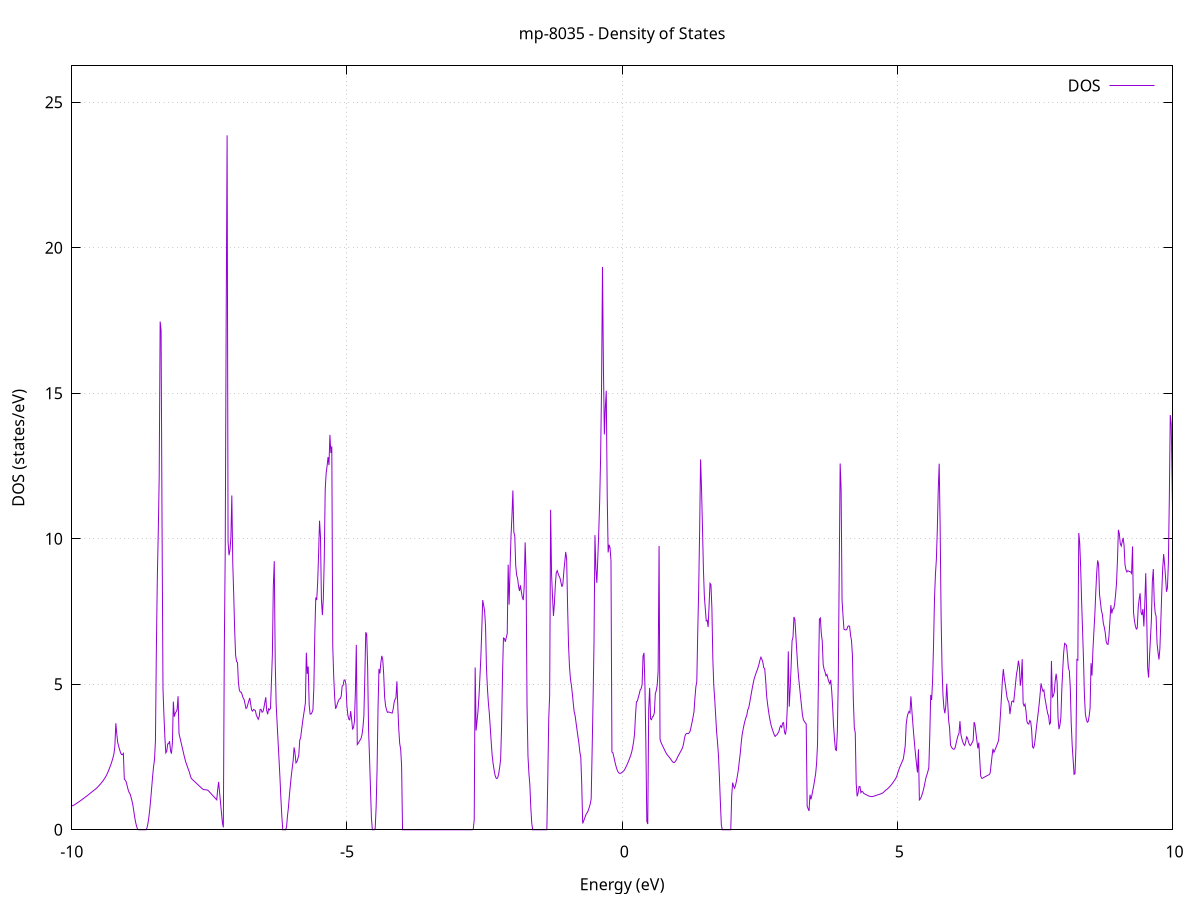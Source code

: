 set title 'mp-8035 - Density of States'
set xlabel 'Energy (eV)'
set ylabel 'DOS (states/eV)'
set grid
set xrange [-10:10]
set yrange [0:26.249]
set xzeroaxis lt -1
set terminal png size 800,600
set output 'mp-8035_dos_gnuplot.png'
plot '-' using 1:2 with lines title 'DOS'
-17.648600 0.000000
-17.631500 0.000000
-17.614300 0.000000
-17.597200 0.000000
-17.580100 0.000000
-17.562900 0.000000
-17.545800 0.000000
-17.528700 0.000000
-17.511500 0.000000
-17.494400 0.000000
-17.477300 0.000000
-17.460100 0.000000
-17.443000 0.000000
-17.425800 0.000000
-17.408700 0.000000
-17.391600 0.000000
-17.374400 0.000000
-17.357300 0.000000
-17.340200 0.000000
-17.323000 0.000000
-17.305900 0.000000
-17.288700 0.000000
-17.271600 0.000000
-17.254500 0.000000
-17.237300 0.000000
-17.220200 0.000000
-17.203100 0.000000
-17.185900 0.000000
-17.168800 0.000000
-17.151600 0.000000
-17.134500 0.000000
-17.117400 0.000000
-17.100200 0.000000
-17.083100 0.000000
-17.066000 0.000000
-17.048800 0.000000
-17.031700 0.000000
-17.014500 0.000000
-16.997400 0.000000
-16.980300 0.000000
-16.963100 0.000000
-16.946000 0.000000
-16.928900 0.000000
-16.911700 0.000000
-16.894600 0.000000
-16.877400 0.000000
-16.860300 0.000000
-16.843200 0.000000
-16.826000 0.000000
-16.808900 0.000000
-16.791800 0.000000
-16.774600 0.000000
-16.757500 0.000000
-16.740400 0.000000
-16.723200 0.000000
-16.706100 0.000000
-16.688900 0.000000
-16.671800 0.000000
-16.654700 0.000000
-16.637500 0.000000
-16.620400 0.000000
-16.603300 0.000000
-16.586100 0.000000
-16.569000 0.000000
-16.551800 0.000000
-16.534700 0.000000
-16.517600 0.000000
-16.500400 0.000000
-16.483300 0.000000
-16.466200 0.000000
-16.449000 0.000000
-16.431900 0.000000
-16.414700 0.000000
-16.397600 0.000000
-16.380500 0.000000
-16.363300 0.000000
-16.346200 0.000000
-16.329100 0.000000
-16.311900 0.000000
-16.294800 0.000000
-16.277600 0.000000
-16.260500 0.000000
-16.243400 0.000000
-16.226200 0.000000
-16.209100 0.000000
-16.192000 0.000000
-16.174800 0.000000
-16.157700 0.000000
-16.140500 0.000000
-16.123400 0.000000
-16.106300 0.000000
-16.089100 3.191200
-16.072000 13.489300
-16.054900 35.022600
-16.037700 36.359000
-16.020600 22.060000
-16.003500 6.351800
-15.986300 0.000000
-15.969200 0.000000
-15.952000 0.000000
-15.934900 0.000000
-15.917800 0.000000
-15.900600 0.000000
-15.883500 0.000000
-15.866400 0.000000
-15.849200 0.000000
-15.832100 0.000000
-15.814900 0.000000
-15.797800 0.000000
-15.780700 0.000000
-15.763500 0.000000
-15.746400 0.000000
-15.729300 0.000000
-15.712100 0.000000
-15.695000 0.000000
-15.677800 0.000000
-15.660700 0.000000
-15.643600 0.000000
-15.626400 0.000000
-15.609300 0.000000
-15.592200 0.000000
-15.575000 0.000000
-15.557900 0.000000
-15.540700 0.000000
-15.523600 0.000000
-15.506500 0.000000
-15.489300 0.000000
-15.472200 0.000000
-15.455100 0.000000
-15.437900 0.000000
-15.420800 0.000000
-15.403600 0.000000
-15.386500 0.000000
-15.369400 0.000000
-15.352200 0.000000
-15.335100 0.000000
-15.318000 0.000000
-15.300800 0.000000
-15.283700 0.000000
-15.266600 0.000000
-15.249400 0.000000
-15.232300 0.000000
-15.215100 0.000000
-15.198000 0.000000
-15.180900 0.000000
-15.163700 0.000000
-15.146600 0.000000
-15.129500 0.000000
-15.112300 0.000000
-15.095200 0.000000
-15.078000 0.000000
-15.060900 0.000000
-15.043800 0.000000
-15.026600 0.000000
-15.009500 0.000000
-14.992400 0.000000
-14.975200 0.000000
-14.958100 0.000000
-14.940900 0.000000
-14.923800 0.000000
-14.906700 0.000000
-14.889500 0.000000
-14.872400 0.000000
-14.855300 0.000000
-14.838100 0.000000
-14.821000 0.000000
-14.803800 0.000000
-14.786700 0.000000
-14.769600 0.000000
-14.752400 0.000000
-14.735300 0.000000
-14.718200 0.000000
-14.701000 0.000000
-14.683900 0.000000
-14.666700 0.000000
-14.649600 0.000000
-14.632500 0.921900
-14.615300 1.927900
-14.598200 2.801500
-14.581100 3.667800
-14.563900 4.609300
-14.546800 6.203600
-14.529700 8.079400
-14.512500 10.067300
-14.495400 10.463400
-14.478200 9.996500
-14.461100 9.956600
-14.444000 10.252900
-14.426800 9.745300
-14.409700 7.737800
-14.392600 5.893600
-14.375400 4.316800
-14.358300 3.418200
-14.341100 2.571600
-14.324000 1.694600
-14.306900 0.796200
-14.289700 0.000000
-14.272600 0.000000
-14.255500 0.000000
-14.238300 0.000000
-14.221200 0.000000
-14.204000 0.000000
-14.186900 0.000000
-14.169800 0.000000
-14.152600 0.000000
-14.135500 0.000000
-14.118400 0.000000
-14.101200 0.000000
-14.084100 0.000000
-14.066900 0.000000
-14.049800 0.000000
-14.032700 0.000000
-14.015500 0.000000
-13.998400 0.000000
-13.981300 0.000000
-13.964100 0.000000
-13.947000 0.000000
-13.929800 0.000000
-13.912700 0.000000
-13.895600 0.000000
-13.878400 0.000000
-13.861300 0.000000
-13.844200 0.000000
-13.827000 0.000000
-13.809900 0.000000
-13.792800 0.000000
-13.775600 0.000000
-13.758500 0.000000
-13.741300 0.000000
-13.724200 0.000000
-13.707100 0.000000
-13.689900 0.000000
-13.672800 0.000000
-13.655700 0.000000
-13.638500 0.000000
-13.621400 0.000000
-13.604200 0.000000
-13.587100 0.000000
-13.570000 0.000000
-13.552800 0.000000
-13.535700 0.000000
-13.518600 0.000000
-13.501400 0.000000
-13.484300 0.000000
-13.467100 0.000000
-13.450000 0.000000
-13.432900 0.000000
-13.415700 0.000000
-13.398600 0.000000
-13.381500 0.000000
-13.364300 0.000000
-13.347200 0.000000
-13.330000 0.000000
-13.312900 0.000000
-13.295800 0.000000
-13.278600 0.000000
-13.261500 0.000000
-13.244400 0.000000
-13.227200 0.000000
-13.210100 0.000000
-13.192900 0.000000
-13.175800 0.000000
-13.158700 0.000000
-13.141500 0.000000
-13.124400 0.000000
-13.107300 0.000000
-13.090100 0.000000
-13.073000 0.000000
-13.055900 0.000000
-13.038700 0.000000
-13.021600 0.000000
-13.004400 0.000000
-12.987300 0.000000
-12.970200 0.000000
-12.953000 0.000000
-12.935900 0.000000
-12.918800 0.000000
-12.901600 0.000000
-12.884500 0.000000
-12.867300 0.000000
-12.850200 0.000000
-12.833100 0.000000
-12.815900 0.000000
-12.798800 0.000000
-12.781700 0.000000
-12.764500 0.000000
-12.747400 0.000000
-12.730200 0.000000
-12.713100 0.000000
-12.696000 0.000000
-12.678800 0.000000
-12.661700 0.000000
-12.644600 0.000000
-12.627400 0.000000
-12.610300 0.000000
-12.593100 0.000000
-12.576000 0.000000
-12.558900 0.000000
-12.541700 0.000000
-12.524600 0.000000
-12.507500 0.000000
-12.490300 0.000000
-12.473200 0.000000
-12.456000 0.000000
-12.438900 0.000000
-12.421800 0.578100
-12.404600 0.864100
-12.387500 1.197600
-12.370400 1.345700
-12.353200 1.553700
-12.336100 1.759000
-12.319000 1.961300
-12.301800 2.150700
-12.284700 2.423000
-12.267500 2.746800
-12.250400 3.077800
-12.233300 3.436500
-12.216100 22.383200
-12.199000 4.181800
-12.181900 4.285200
-12.164700 4.334300
-12.147600 4.329200
-12.130400 4.021200
-12.113300 3.947300
-12.096200 3.884400
-12.079000 3.823000
-12.061900 3.757400
-12.044800 3.682500
-12.027600 3.609200
-12.010500 3.575800
-11.993300 3.490500
-11.976200 3.386400
-11.959100 3.263300
-11.941900 3.121300
-11.924800 2.958800
-11.907700 2.433900
-11.890500 2.232400
-11.873400 2.041100
-11.856200 1.860200
-11.839100 1.689700
-11.822000 1.512900
-11.804800 1.278800
-11.787700 1.176400
-11.770600 1.085300
-11.753400 1.007100
-11.736300 0.940600
-11.719100 0.875200
-11.702000 0.811100
-11.684900 0.748200
-11.667700 0.688400
-11.650600 0.632500
-11.633500 0.578000
-11.616300 0.517700
-11.599200 0.457400
-11.582100 0.399500
-11.564900 0.346100
-11.547800 0.321500
-11.530600 0.297900
-11.513500 0.246900
-11.496400 0.168600
-11.479200 0.062900
-11.462100 0.000000
-11.445000 0.000000
-11.427800 0.000000
-11.410700 0.000700
-11.393500 0.364600
-11.376400 1.622100
-11.359300 3.965600
-11.342100 9.032000
-11.325000 6.163200
-11.307900 6.304300
-11.290700 6.393800
-11.273600 6.438700
-11.256400 6.359500
-11.239300 6.181800
-11.222200 6.267500
-11.205000 6.499300
-11.187900 8.386000
-11.170800 4.642700
-11.153600 3.987000
-11.136500 3.530700
-11.119300 3.167400
-11.102200 2.836000
-11.085100 2.536300
-11.067900 2.269900
-11.050800 2.032200
-11.033700 1.857400
-11.016500 1.743600
-10.999400 1.632900
-10.982200 1.525300
-10.965100 1.420500
-10.948000 1.315200
-10.930800 1.206700
-10.913700 1.096100
-10.896600 0.991800
-10.879400 0.895500
-10.862300 0.818700
-10.845200 0.764500
-10.828000 0.715200
-10.810900 0.667100
-10.793700 0.620000
-10.776600 0.573800
-10.759500 0.528600
-10.742300 0.484500
-10.725200 0.437600
-10.708100 0.385800
-10.690900 0.329500
-10.673800 0.277700
-10.656600 0.239600
-10.639500 0.203300
-10.622400 0.168800
-10.605200 0.136700
-10.588100 0.107500
-10.571000 0.081300
-10.553800 0.058000
-10.536700 0.037700
-10.519500 0.020300
-10.502400 0.005800
-10.485300 0.000000
-10.468100 0.000000
-10.451000 0.000000
-10.433900 0.000000
-10.416700 0.000000
-10.399600 0.000000
-10.382400 0.000000
-10.365300 0.000000
-10.348200 0.000000
-10.331000 0.000000
-10.313900 0.000000
-10.296800 36.984400
-10.279600 32.649200
-10.262500 23.584800
-10.245300 20.926600
-10.228200 8.608400
-10.211100 0.223500
-10.193900 0.310500
-10.176800 0.396800
-10.159700 0.482400
-10.142500 0.567300
-10.125400 0.639000
-10.108300 0.642200
-10.091100 0.671900
-10.074000 0.703800
-10.056800 0.730800
-10.039700 0.757300
-10.022600 0.784300
-10.005400 0.808100
-9.988300 0.828600
-9.971200 0.841400
-9.954000 0.854900
-9.936900 0.876700
-9.919700 0.898600
-9.902600 0.920500
-9.885500 0.942400
-9.868300 0.964900
-9.851200 0.987800
-9.834100 1.010900
-9.816900 1.034400
-9.799800 1.058300
-9.782600 1.082300
-9.765500 1.106300
-9.748400 1.130300
-9.731200 1.154700
-9.714100 1.179600
-9.697000 1.205000
-9.679800 1.231900
-9.662700 1.258700
-9.645500 1.285200
-9.628400 1.311500
-9.611300 1.337300
-9.594100 1.362600
-9.577000 1.387200
-9.559900 1.411800
-9.542700 1.442200
-9.525600 1.476900
-9.508400 1.512100
-9.491300 1.548100
-9.474200 1.585600
-9.457000 1.624600
-9.439900 1.665400
-9.422800 1.709500
-9.405600 1.758400
-9.388500 1.811300
-9.371400 1.868500
-9.354200 1.933100
-9.337100 2.010400
-9.319900 2.091200
-9.302800 2.174900
-9.285700 2.265900
-9.268500 2.366800
-9.251400 2.478700
-9.234300 2.607700
-9.217100 2.877900
-9.200000 3.659500
-9.182800 3.297900
-9.165700 3.002300
-9.148600 2.872900
-9.131400 2.757000
-9.114300 2.649400
-9.097200 2.586800
-9.080000 2.580900
-9.062900 2.624000
-9.045700 1.737500
-9.028600 1.704600
-9.011500 1.644900
-8.994300 1.514800
-8.977200 1.384000
-8.960100 1.288200
-8.942900 1.238600
-8.925800 1.133500
-8.908600 1.009000
-8.891500 0.864900
-8.874400 0.651700
-8.857200 0.433200
-8.840100 0.256300
-8.823000 0.121000
-8.805800 0.027300
-8.788700 0.000000
-8.771500 0.000000
-8.754400 0.000000
-8.737300 0.000000
-8.720100 0.000000
-8.703000 0.000000
-8.685900 0.000000
-8.668700 0.000000
-8.651600 0.000000
-8.634400 0.058500
-8.617300 0.209500
-8.600200 0.425600
-8.583000 0.707000
-8.565900 1.053600
-8.548800 1.434000
-8.531600 1.831100
-8.514500 2.170300
-8.497400 2.402100
-8.480200 3.046800
-8.463100 6.231700
-8.445900 8.658100
-8.428800 10.217900
-8.411700 12.128900
-8.394500 17.464500
-8.377400 17.159100
-8.360300 10.521100
-8.343100 4.850200
-8.326000 3.937600
-8.308800 3.187500
-8.291700 2.642200
-8.274600 2.696300
-8.257400 2.952400
-8.240300 2.957300
-8.223200 3.044700
-8.206000 2.717700
-8.188900 2.616700
-8.171700 2.993600
-8.154600 4.402700
-8.137500 3.886500
-8.120300 4.005000
-8.103200 4.055500
-8.086100 4.134500
-8.068900 4.589400
-8.051800 3.306900
-8.034600 3.166600
-8.017500 3.026200
-8.000400 2.885800
-7.983200 2.745200
-7.966100 2.604700
-7.949000 2.469400
-7.931800 2.346800
-7.914700 2.248700
-7.897500 2.157500
-7.880400 2.066300
-7.863300 1.974900
-7.846100 1.860300
-7.829000 1.764800
-7.811900 1.734200
-7.794700 1.703700
-7.777600 1.673100
-7.760500 1.642600
-7.743300 1.612000
-7.726200 1.581500
-7.709000 1.551000
-7.691900 1.520500
-7.674800 1.490000
-7.657600 1.459500
-7.640500 1.429000
-7.623400 1.401900
-7.606200 1.380800
-7.589100 1.376700
-7.571900 1.374200
-7.554800 1.371500
-7.537700 1.365700
-7.520500 1.346000
-7.503400 1.310700
-7.486300 1.275500
-7.469100 1.240300
-7.452000 1.205100
-7.434800 1.169900
-7.417700 1.134800
-7.400600 1.099600
-7.383400 1.064400
-7.366300 1.029300
-7.349200 1.380000
-7.332000 1.645200
-7.314900 1.290000
-7.297700 0.936400
-7.280600 0.584200
-7.263500 0.247200
-7.246300 0.082400
-7.229200 6.101700
-7.212100 9.580200
-7.194900 17.495000
-7.177800 23.863100
-7.160600 9.910400
-7.143500 9.435000
-7.126400 9.597200
-7.109200 10.043000
-7.092100 11.486800
-7.075000 9.154500
-7.057800 8.074100
-7.040700 6.870100
-7.023600 6.001800
-7.006400 5.782000
-6.989300 5.750000
-6.972100 5.057800
-6.955000 4.795900
-6.937900 4.733500
-6.920700 4.727600
-6.903600 4.634700
-6.886500 4.528400
-6.869300 4.476200
-6.852200 4.323800
-6.835000 4.168300
-6.817900 4.195300
-6.800800 4.313300
-6.783600 4.427400
-6.766500 4.527500
-6.749400 4.315000
-6.732200 4.114800
-6.715100 4.078100
-6.697900 4.135500
-6.680800 4.118900
-6.663700 4.091500
-6.646500 3.935300
-6.629400 3.866100
-6.612300 3.797000
-6.595100 3.888200
-6.578000 4.135200
-6.560800 4.138100
-6.543700 4.040100
-6.526600 4.058800
-6.509400 4.191800
-6.492300 4.378600
-6.475200 4.553800
-6.458000 4.093000
-6.440900 3.969600
-6.423700 4.157000
-6.406600 4.117400
-6.389500 4.177300
-6.372300 5.090200
-6.355200 6.031500
-6.338100 8.382200
-6.320900 9.229200
-6.303800 5.790400
-6.286700 4.312000
-6.269500 3.682400
-6.252400 3.050300
-6.235200 2.438400
-6.218100 1.807500
-6.201000 1.089700
-6.183800 0.474000
-6.166700 0.000000
-6.149600 0.000000
-6.132400 0.000000
-6.115300 0.000000
-6.098100 0.087500
-6.081000 0.475500
-6.063900 0.763600
-6.046700 1.158300
-6.029600 1.516000
-6.012500 1.836600
-5.995300 2.120100
-5.978200 2.366500
-5.961000 2.831900
-5.943900 2.634400
-5.926800 2.298800
-5.909600 2.337100
-5.892500 2.445000
-5.875400 2.569400
-5.858200 3.079700
-5.841100 3.168900
-5.823900 3.446800
-5.806800 3.695000
-5.789700 3.923100
-5.772500 4.132400
-5.755400 4.361400
-5.738300 6.084200
-5.721100 5.357800
-5.704000 5.611700
-5.686800 4.291300
-5.669700 3.974200
-5.652600 3.975700
-5.635400 4.029500
-5.618300 4.124900
-5.601200 4.916200
-5.584000 6.753900
-5.566900 7.980800
-5.549800 7.894800
-5.532600 8.495300
-5.515500 9.479300
-5.498300 10.620700
-5.481200 10.068600
-5.464100 7.897400
-5.446900 7.375600
-5.429800 7.937400
-5.412700 9.305300
-5.395500 11.679700
-5.378400 12.251800
-5.361200 12.499800
-5.344100 12.807300
-5.327000 12.532200
-5.309800 13.569700
-5.292700 12.945600
-5.275600 13.175700
-5.258400 6.326200
-5.241300 5.291000
-5.224100 4.566300
-5.207000 4.158200
-5.189900 4.233700
-5.172700 4.342800
-5.155600 4.436600
-5.138500 4.491900
-5.121300 4.506500
-5.104200 4.592800
-5.087000 4.940800
-5.069900 4.963700
-5.052800 5.144100
-5.035600 5.147000
-5.018500 4.997500
-5.001400 4.252200
-4.984200 3.940100
-4.967100 3.800900
-4.949900 3.777800
-4.932800 4.076800
-4.915700 3.802400
-4.898500 3.462800
-4.881400 3.501500
-4.864300 3.729400
-4.847100 4.729500
-4.830000 6.352600
-4.812900 2.927500
-4.795700 2.972100
-4.778600 3.026500
-4.761400 3.083500
-4.744300 3.143200
-4.727200 3.259300
-4.710000 3.517200
-4.692900 3.912200
-4.675800 5.238700
-4.658600 6.787200
-4.641500 6.719300
-4.624300 5.566700
-4.607200 3.420700
-4.590100 2.478200
-4.572900 1.438600
-4.555800 0.403500
-4.538700 0.000000
-4.521500 0.000000
-4.504400 0.000000
-4.487200 0.042800
-4.470100 0.778500
-4.453000 2.084000
-4.435800 4.152900
-4.418700 5.527400
-4.401600 5.371400
-4.384400 5.733300
-4.367300 5.974700
-4.350100 5.856100
-4.333000 5.347600
-4.315900 4.566000
-4.298700 4.262000
-4.281600 4.123800
-4.264500 4.034600
-4.247300 4.049300
-4.230200 4.040000
-4.213000 4.029400
-4.195900 4.018700
-4.178800 4.009100
-4.161600 4.135400
-4.144500 4.361300
-4.127400 4.479700
-4.110200 4.524400
-4.093100 5.103100
-4.076000 4.227700
-4.058800 3.455800
-4.041700 2.960000
-4.024500 2.771500
-4.007400 2.209600
-3.990300 0.000000
-3.973100 0.000000
-3.956000 0.000000
-3.938900 0.000000
-3.921700 0.000000
-3.904600 0.000000
-3.887400 0.000000
-3.870300 0.000000
-3.853200 0.000000
-3.836000 0.000000
-3.818900 0.000000
-3.801800 0.000000
-3.784600 0.000000
-3.767500 0.000000
-3.750300 0.000000
-3.733200 0.000000
-3.716100 0.000000
-3.698900 0.000000
-3.681800 0.000000
-3.664700 0.000000
-3.647500 0.000000
-3.630400 0.000000
-3.613200 0.000000
-3.596100 0.000000
-3.579000 0.000000
-3.561800 0.000000
-3.544700 0.000000
-3.527600 0.000000
-3.510400 0.000000
-3.493300 0.000000
-3.476100 0.000000
-3.459000 0.000000
-3.441900 0.000000
-3.424700 0.000000
-3.407600 0.000000
-3.390500 0.000000
-3.373300 0.000000
-3.356200 0.000000
-3.339100 0.000000
-3.321900 0.000000
-3.304800 0.000000
-3.287600 0.000000
-3.270500 0.000000
-3.253400 0.000000
-3.236200 0.000000
-3.219100 0.000000
-3.202000 0.000000
-3.184800 0.000000
-3.167700 0.000000
-3.150500 0.000000
-3.133400 0.000000
-3.116300 0.000000
-3.099100 0.000000
-3.082000 0.000000
-3.064900 0.000000
-3.047700 0.000000
-3.030600 0.000000
-3.013400 0.000000
-2.996300 0.000000
-2.979200 0.000000
-2.962000 0.000000
-2.944900 0.000000
-2.927800 0.000000
-2.910600 0.000000
-2.893500 0.000000
-2.876300 0.000000
-2.859200 0.000000
-2.842100 0.000000
-2.824900 0.000000
-2.807800 0.000000
-2.790700 0.000000
-2.773500 0.000000
-2.756400 0.000000
-2.739200 0.000000
-2.722100 0.000000
-2.705000 0.024500
-2.687800 0.339800
-2.670700 5.576000
-2.653600 3.411700
-2.636400 3.739100
-2.619300 4.075900
-2.602200 4.556900
-2.585000 5.215000
-2.567900 5.901700
-2.550700 6.861400
-2.533600 7.892200
-2.516500 7.713300
-2.499300 7.522600
-2.482200 6.987700
-2.465100 5.557700
-2.447900 4.862100
-2.430800 4.367500
-2.413600 4.004000
-2.396500 3.518900
-2.379400 3.024700
-2.362200 2.564600
-2.345100 2.285300
-2.328000 2.072900
-2.310800 1.886900
-2.293700 1.786600
-2.276500 1.758200
-2.259400 1.802500
-2.242300 1.934400
-2.225100 2.149800
-2.208000 2.415200
-2.190900 3.523100
-2.173700 5.337600
-2.156600 6.588900
-2.139400 6.569200
-2.122300 6.459500
-2.105200 6.606900
-2.088000 6.740800
-2.070900 9.108900
-2.053800 7.738000
-2.036600 8.986300
-2.019500 10.088500
-2.002300 10.773200
-1.985200 11.658300
-1.968100 10.224400
-1.950900 10.095200
-1.933800 9.076100
-1.916700 8.748000
-1.899500 8.630600
-1.882400 8.364700
-1.865300 8.206400
-1.848100 8.401200
-1.831000 8.171800
-1.813800 7.983400
-1.796700 7.894600
-1.779600 8.359500
-1.762400 9.873400
-1.745300 8.784800
-1.728200 4.256900
-1.711000 2.529600
-1.693900 1.933400
-1.676700 1.534900
-1.659600 0.763600
-1.642500 0.227100
-1.625300 0.000000
-1.608200 0.000000
-1.591100 0.000000
-1.573900 0.000000
-1.556800 0.000000
-1.539600 0.000000
-1.522500 0.000000
-1.505400 0.000000
-1.488200 0.000000
-1.471100 0.000000
-1.454000 0.000000
-1.436800 0.000000
-1.419700 0.000000
-1.402500 0.000000
-1.385400 0.000000
-1.368300 0.000000
-1.351100 1.781800
-1.334000 3.801700
-1.316900 4.638400
-1.299700 10.994100
-1.282600 8.775200
-1.265400 8.025700
-1.248300 7.347100
-1.231200 7.766400
-1.214000 8.405500
-1.196900 8.835700
-1.179800 8.904900
-1.162600 8.798000
-1.145500 8.714100
-1.128400 8.646700
-1.111200 8.494100
-1.094100 8.349600
-1.076900 8.451700
-1.059800 8.869900
-1.042700 9.198300
-1.025500 9.546400
-1.008400 9.308500
-0.991300 7.693000
-0.974100 6.328100
-0.957000 5.613700
-0.939800 5.182600
-0.922700 4.974900
-0.905600 4.687600
-0.888400 4.353200
-0.871300 4.048800
-0.854200 3.920500
-0.837000 3.669300
-0.819900 3.431600
-0.802700 3.196700
-0.785600 2.977600
-0.768500 2.671300
-0.751300 2.486900
-0.734200 1.555500
-0.717100 0.216800
-0.699900 0.301400
-0.682800 0.388100
-0.665600 0.477100
-0.648500 0.558200
-0.631400 0.598500
-0.614200 0.674200
-0.597100 0.774700
-0.580000 0.880800
-0.562800 1.064800
-0.545700 2.679700
-0.528500 4.415900
-0.511400 6.409900
-0.494300 10.123900
-0.477100 8.979400
-0.460000 8.485400
-0.442900 9.287400
-0.425700 10.195200
-0.408600 11.261300
-0.391500 12.772800
-0.374300 15.189600
-0.357200 19.340100
-0.340000 15.861100
-0.322900 13.587200
-0.305800 14.491900
-0.288600 15.082400
-0.271500 11.501200
-0.254400 9.530600
-0.237200 9.794000
-0.220100 9.692000
-0.202900 9.254800
-0.185800 2.670900
-0.168700 2.650100
-0.151500 2.507500
-0.134400 2.361200
-0.117300 2.225800
-0.100100 2.107400
-0.083000 2.018800
-0.065800 1.965300
-0.048700 1.939800
-0.031600 1.938800
-0.014400 1.955200
0.002700 1.980400
0.019800 2.009000
0.037000 2.042800
0.054100 2.098300
0.071300 2.165500
0.088400 2.234300
0.105500 2.309500
0.122700 2.390100
0.139800 2.475200
0.156900 2.564900
0.174100 2.677100
0.191200 2.834900
0.208400 3.028100
0.225500 3.291700
0.242600 3.930000
0.259800 4.400800
0.276900 4.422000
0.294000 4.549400
0.311200 4.667700
0.328300 4.807300
0.345400 4.847800
0.362600 4.989600
0.379700 5.970700
0.396900 6.077200
0.414000 4.962800
0.431100 2.927200
0.448300 0.293200
0.465400 0.197200
0.482500 4.146600
0.499700 4.875400
0.516800 3.807900
0.534000 3.783400
0.551100 3.882300
0.568200 3.906100
0.585400 4.026800
0.602500 4.671800
0.619600 4.781100
0.636800 4.964400
0.653900 5.450400
0.671100 9.752100
0.688200 3.114300
0.705300 3.004200
0.722500 2.935100
0.739600 2.866700
0.756700 2.799000
0.773900 2.732300
0.791000 2.665900
0.808200 2.603300
0.825300 2.562400
0.842400 2.525100
0.859600 2.485000
0.876700 2.442300
0.893800 2.396900
0.911000 2.349800
0.928100 2.316400
0.945300 2.309000
0.962400 2.340200
0.979500 2.383600
0.996700 2.451100
1.013800 2.520200
1.030900 2.579600
1.048100 2.638800
1.065200 2.700900
1.082300 2.755600
1.099500 2.835400
1.116600 2.959500
1.133800 3.158800
1.150900 3.273300
1.168000 3.303400
1.185200 3.311800
1.202300 3.307400
1.219400 3.333100
1.236600 3.398600
1.253700 3.550500
1.270900 3.699500
1.288000 3.868000
1.305100 4.055700
1.322300 4.518400
1.339400 4.911200
1.356500 5.100800
1.373700 6.802500
1.390800 8.260600
1.408000 10.284600
1.425100 12.726300
1.442200 11.730100
1.459400 10.411000
1.476500 8.966600
1.493600 8.031000
1.510800 7.597900
1.527900 7.179700
1.545100 7.198900
1.562200 6.969000
1.579300 7.694100
1.596500 8.468900
1.613600 8.425000
1.630700 7.615500
1.647900 5.871200
1.665000 4.956100
1.682200 4.479800
1.699300 3.923000
1.716400 3.366400
1.733600 2.986900
1.750700 2.539500
1.767800 1.791500
1.785000 0.938800
1.802100 0.177400
1.819200 0.000000
1.836400 0.000000
1.853500 0.000000
1.870700 0.000000
1.887800 0.000000
1.904900 0.000000
1.922100 0.000000
1.939200 0.000000
1.956300 0.000000
1.973500 0.000000
1.990600 1.172200
2.007800 1.620000
2.024900 1.499500
2.042000 1.430000
2.059200 1.521400
2.076300 1.665900
2.093400 1.846800
2.110600 2.051700
2.127700 2.334900
2.144900 2.607700
2.162000 2.956100
2.179100 3.248800
2.196300 3.434400
2.213400 3.596800
2.230500 3.734400
2.247700 3.845800
2.264800 3.931000
2.282000 4.119800
2.299100 4.188200
2.316200 4.347900
2.333400 4.538500
2.350500 4.723300
2.367600 4.900900
2.384800 5.068300
2.401900 5.208400
2.419100 5.305100
2.436200 5.402900
2.453300 5.488000
2.470500 5.579700
2.487600 5.699300
2.504700 5.835800
2.521900 5.931000
2.539000 5.859600
2.556100 5.757600
2.573300 5.569300
2.590400 5.536000
2.607600 5.138300
2.624700 4.612200
2.641800 4.330700
2.659000 4.089100
2.676100 3.881400
2.693200 3.704300
2.710400 3.564400
2.727500 3.459100
2.744700 3.360700
2.761800 3.275300
2.778900 3.207000
2.796100 3.243700
2.813200 3.267700
2.830300 3.319600
2.847500 3.372700
2.864600 3.511400
2.881800 3.578200
2.898900 3.521400
2.916000 3.665900
2.933200 3.680600
2.950300 3.355800
2.967400 3.272400
2.984600 3.499800
3.001700 4.250300
3.018900 6.131500
3.036000 4.229500
3.053100 4.848800
3.070300 5.620900
3.087400 6.492200
3.104500 6.619200
3.121700 7.314200
3.138800 7.224700
3.156000 6.681000
3.173100 6.142200
3.190200 5.618700
3.207400 5.214300
3.224500 4.890400
3.241600 4.573400
3.258800 4.260800
3.275900 3.952100
3.293000 3.779900
3.310200 3.726600
3.327300 3.677400
3.344500 3.632400
3.361600 0.811100
3.378700 0.724600
3.395900 0.648000
3.413000 1.204000
3.430100 1.046400
3.447300 1.180800
3.464400 1.354700
3.481600 1.517700
3.498700 1.723200
3.515800 1.926600
3.533000 2.276200
3.550100 2.935900
3.567200 5.231500
3.584400 7.239000
3.601500 7.277200
3.618700 6.752100
3.635800 6.481300
3.652900 5.674400
3.670100 5.514100
3.687200 5.421400
3.704300 5.291500
3.721500 5.334900
3.738600 5.202400
3.755800 5.087000
3.772900 5.020900
3.790000 5.151500
3.807200 4.784500
3.824300 4.245900
3.841400 3.594600
3.858600 3.113000
3.875700 2.751700
3.892900 2.727000
3.910000 3.363800
3.927100 5.104200
3.944300 8.892700
3.961400 12.585500
3.978500 11.703900
3.995700 7.891900
4.012800 7.372100
4.029900 6.890100
4.047100 6.874800
4.064200 6.866500
4.081400 6.879600
4.098500 6.984500
4.115600 7.007200
4.132800 6.991900
4.149900 6.689000
4.167000 6.504500
4.184200 5.998700
4.201300 4.441500
4.218500 3.506500
4.235600 3.333800
4.252700 1.593200
4.269900 1.148100
4.287000 1.259900
4.304100 1.489100
4.321300 1.483300
4.338400 1.275000
4.355600 1.323000
4.372700 1.303400
4.389800 1.248700
4.407000 1.232700
4.424100 1.216100
4.441200 1.199400
4.458400 1.182600
4.475500 1.167200
4.492700 1.154900
4.509800 1.145800
4.526900 1.140400
4.544100 1.139100
4.561200 1.147500
4.578300 1.158200
4.595500 1.168900
4.612600 1.179700
4.629800 1.190400
4.646900 1.201200
4.664000 1.212000
4.681200 1.222800
4.698300 1.233600
4.715400 1.244400
4.732600 1.262900
4.749700 1.288300
4.766800 1.319100
4.784000 1.355200
4.801100 1.372900
4.818300 1.400700
4.835400 1.432100
4.852500 1.465400
4.869700 1.500600
4.886800 1.537800
4.903900 1.578100
4.921100 1.621600
4.938200 1.668000
4.955400 1.717300
4.972500 1.769300
4.989600 1.836500
5.006800 1.946400
5.023900 2.045300
5.041000 2.134100
5.058200 2.212700
5.075300 2.284800
5.092500 2.361500
5.109600 2.442100
5.126700 2.658900
5.143900 2.893200
5.161000 3.616100
5.178100 3.868300
5.195300 3.998300
5.212400 4.065200
5.229600 4.016800
5.246700 4.585000
5.263800 4.116800
5.281000 3.677400
5.298100 3.271500
5.315200 2.898300
5.332400 2.555300
5.349500 2.242800
5.366700 1.969100
5.383800 2.765100
5.400900 1.025700
5.418100 1.059700
5.435200 1.132000
5.452300 1.224500
5.469500 1.337500
5.486600 1.475800
5.503700 1.637300
5.520900 1.791700
5.538000 1.890800
5.555200 2.004900
5.572300 2.126400
5.589400 3.205900
5.606600 4.633200
5.623700 4.461300
5.640800 5.123300
5.658000 6.350200
5.675100 7.911600
5.692300 8.769000
5.709400 9.281500
5.726500 10.300100
5.743700 11.691400
5.760800 12.579900
5.777900 10.454100
5.795100 7.393500
5.812200 5.582100
5.829400 4.631200
5.846500 4.185100
5.863600 4.002900
5.880800 4.268800
5.897900 5.020600
5.915000 4.364500
5.932200 3.768400
5.949300 3.506200
5.966500 2.910700
5.983600 2.841300
6.000700 2.793500
6.017900 2.768800
6.035000 2.769300
6.052100 2.831800
6.069300 2.977700
6.086400 3.121300
6.103600 3.238800
6.120700 3.310300
6.137800 3.734800
6.155000 3.274200
6.172100 3.132200
6.189200 3.020100
6.206400 2.940700
6.223500 2.897900
6.240600 3.003000
6.257800 3.191900
6.274900 3.153100
6.292100 3.024200
6.309200 2.931800
6.326300 2.892300
6.343500 2.934300
6.360600 2.999900
6.377700 3.067800
6.394900 3.700300
6.412000 3.601800
6.429200 3.318000
6.446300 3.051700
6.463400 2.802000
6.480600 2.995600
6.497700 2.408400
6.514800 1.849000
6.532000 1.772900
6.549100 1.769000
6.566300 1.789800
6.583400 1.809600
6.600500 1.828400
6.617700 1.846100
6.634800 1.862800
6.651900 1.879800
6.669100 1.897600
6.686200 1.945500
6.703400 2.221800
6.720500 2.522000
6.737600 2.782400
6.754800 2.660700
6.771900 2.728100
6.789000 2.810100
6.806200 2.893700
6.823300 2.979500
6.840500 3.073600
6.857600 3.495000
6.874700 3.981800
6.891900 4.558400
6.909000 5.119400
6.926100 5.520900
6.943300 5.211200
6.960400 5.015100
6.977500 4.772600
6.994700 4.534700
7.011800 4.438700
7.029000 4.362800
7.046100 3.973300
7.063200 4.226200
7.080400 4.408800
7.097500 4.424700
7.114600 4.392700
7.131800 4.713000
7.148900 5.035400
7.166100 5.363600
7.183200 5.534300
7.200300 5.810600
7.217500 5.602000
7.234600 4.949500
7.251700 5.195400
7.268900 5.862000
7.286000 4.350600
7.303200 4.255000
7.320300 4.317000
7.337400 4.083400
7.354600 3.721700
7.371700 3.647800
7.388800 3.632800
7.406000 3.754700
7.423100 3.722600
7.440300 3.432800
7.457400 2.846200
7.474500 2.806900
7.491700 2.910100
7.508800 3.185200
7.525900 3.480200
7.543100 3.762300
7.560200 4.031600
7.577400 4.319600
7.594500 4.666700
7.611600 5.030900
7.628800 4.869100
7.645900 4.762200
7.663000 4.803000
7.680200 4.546100
7.697300 4.362500
7.714400 4.172700
7.731600 3.995700
7.748700 3.907400
7.765900 3.628800
7.783000 3.671700
7.800100 5.800500
7.817300 4.559500
7.834400 4.598900
7.851500 4.728400
7.868700 5.117800
7.885800 5.361400
7.903000 5.088300
7.920100 3.841700
7.937200 3.455700
7.954400 3.595000
7.971500 3.854500
7.988600 4.794400
8.005800 5.509500
8.022900 6.090600
8.040100 6.404800
8.057200 6.375600
8.074300 6.337600
8.091500 5.985600
8.108600 5.564100
8.125700 5.459600
8.142900 4.874000
8.160000 3.651300
8.177200 2.908300
8.194300 2.413900
8.211400 1.905300
8.228600 1.927300
8.245700 2.854800
8.262800 5.851700
8.280000 5.830900
8.297100 10.198300
8.314300 9.854100
8.331400 9.011800
8.348500 7.853400
8.365700 6.870100
8.382800 5.865900
8.399900 4.599600
8.417100 3.977300
8.434200 3.796800
8.451300 3.696100
8.468500 3.720900
8.485600 3.908800
8.502800 4.184700
8.519900 5.725200
8.537000 5.297400
8.554200 6.177200
8.571300 6.799200
8.588400 7.370900
8.605600 8.146500
8.622700 8.830600
8.639900 9.256100
8.657000 9.117800
8.674100 8.085600
8.691300 7.813100
8.708400 7.529000
8.725500 7.405100
8.742700 7.100200
8.759800 6.966300
8.777000 6.784700
8.794100 6.477400
8.811200 6.384600
8.828400 6.367500
8.845500 6.660600
8.862600 7.162600
8.879800 7.717900
8.896900 7.429800
8.914100 7.583800
8.931200 7.590600
8.948300 7.742700
8.965500 8.076100
8.982600 8.463400
8.999700 9.248100
9.016900 10.305300
9.034000 10.168100
9.051200 9.831000
9.068300 9.749200
9.085400 9.891900
9.102600 10.030400
9.119700 9.784100
9.136800 9.113900
9.154000 8.938100
9.171100 8.858200
9.188200 8.902400
9.205400 8.886100
9.222500 8.869900
9.239700 8.861500
9.256800 8.808600
9.273900 9.737100
9.291100 7.477500
9.308200 7.189000
9.325300 7.004000
9.342500 6.897400
9.359600 6.929600
9.376800 7.631200
9.393900 7.923000
9.411000 8.128500
9.428200 7.468000
9.445300 7.378900
9.462400 7.583200
9.479600 6.987400
9.496700 7.771200
9.513900 8.815600
9.531000 7.374600
9.548100 5.579400
9.565300 5.229400
9.582400 5.956600
9.599500 6.573000
9.616700 7.222000
9.633800 8.525600
9.651000 8.958800
9.668100 7.847000
9.685200 7.458400
9.702400 7.332400
9.719500 6.403600
9.736600 6.097300
9.753800 5.848400
9.770900 6.225400
9.788100 7.175500
9.805200 8.173400
9.822300 8.995100
9.839500 9.475800
9.856600 9.122800
9.873700 8.670600
9.890900 8.177600
9.908000 8.314000
9.925100 9.159700
9.942300 11.378800
9.959400 14.251400
9.976600 13.947400
9.993700 11.888200
10.010800 9.750800
10.028000 8.532700
10.045100 7.394100
10.062200 6.577300
10.079400 6.416900
10.096500 7.478800
10.113700 9.027700
10.130800 9.003800
10.147900 10.391800
10.165100 10.280900
10.182200 10.258300
10.199300 10.552800
10.216500 10.572300
10.233600 10.858500
10.250800 11.173200
10.267900 8.881700
10.285000 5.830000
10.302200 4.167100
10.319300 3.384300
10.336400 3.212400
10.353600 4.069300
10.370700 3.730100
10.387900 3.396100
10.405000 3.509000
10.422100 4.151500
10.439300 6.246300
10.456400 6.755500
10.473500 6.970600
10.490700 7.023500
10.507800 7.150300
10.525000 7.883500
10.542100 9.230600
10.559200 9.209400
10.576400 7.802500
10.593500 6.676600
10.610600 5.847500
10.627800 4.691200
10.644900 4.651800
10.662000 5.008500
10.679200 5.372200
10.696300 6.949500
10.713500 7.303900
10.730600 8.340200
10.747700 10.119000
10.764900 12.311900
10.782000 15.416600
10.799100 15.043300
10.816300 8.599600
10.833400 7.281500
10.850600 7.298500
10.867700 7.063100
10.884800 6.990600
10.902000 7.522400
10.919100 8.208700
10.936200 8.758800
10.953400 10.269200
10.970500 9.336200
10.987700 9.317800
11.004800 9.462000
11.021900 9.400900
11.039100 8.752100
11.056200 9.382100
11.073300 9.470800
11.090500 9.542300
11.107600 9.193600
11.124800 9.674300
11.141900 8.682000
11.159000 9.710400
11.176200 9.816600
11.193300 9.385900
11.210400 9.171900
11.227600 8.677100
11.244700 8.085900
11.261900 7.802900
11.279000 7.605500
11.296100 7.360100
11.313300 6.868100
11.330400 6.470500
11.347500 6.432400
11.364700 6.600700
11.381800 6.816400
11.398900 7.593200
11.416100 7.873800
11.433200 8.528100
11.450400 9.779400
11.467500 9.989300
11.484600 9.471200
11.501800 8.549700
11.518900 7.614600
11.536000 7.006100
11.553200 6.601400
11.570300 6.109700
11.587500 5.963300
11.604600 5.759000
11.621700 5.510400
11.638900 5.133000
11.656000 4.996500
11.673100 5.033900
11.690300 5.404600
11.707400 5.766400
11.724600 6.070800
11.741700 6.485300
11.758800 7.157400
11.776000 7.265100
11.793100 7.397600
11.810200 8.463700
11.827400 8.870900
11.844500 9.448800
11.861700 9.343800
11.878800 8.953000
11.895900 9.253900
11.913100 9.814200
11.930200 9.039800
11.947300 8.416500
11.964500 6.713100
11.981600 5.498000
11.998800 5.423100
12.015900 4.996700
12.033000 4.911200
12.050200 4.892200
12.067300 5.376200
12.084400 5.704400
12.101600 6.920500
12.118700 7.768000
12.135800 8.643600
12.153000 9.425200
12.170100 10.235800
12.187300 10.273400
12.204400 10.941200
12.221500 10.422700
12.238700 9.618500
12.255800 8.909800
12.272900 7.842500
12.290100 7.091900
12.307200 6.594000
12.324400 6.173700
12.341500 6.322300
12.358600 6.725500
12.375800 7.377800
12.392900 8.483300
12.410000 9.458500
12.427200 9.934300
12.444300 9.759300
12.461500 9.057900
12.478600 8.380500
12.495700 7.668300
12.512900 8.011700
12.530000 7.594700
12.547100 7.385400
12.564300 7.068000
12.581400 6.693000
12.598600 6.399900
12.615700 6.335300
12.632800 6.852200
12.650000 7.668800
12.667100 8.149600
12.684200 8.443900
12.701400 9.010100
12.718500 9.727600
12.735700 9.243700
12.752800 7.642300
12.769900 6.573400
12.787100 5.558000
12.804200 5.322900
12.821300 5.259000
12.838500 5.276800
12.855600 5.328300
12.872700 5.329000
12.889900 5.200800
12.907000 5.155700
12.924200 6.179000
12.941300 5.737200
12.958400 7.391900
12.975600 8.617900
12.992700 9.685900
13.009800 10.534500
13.027000 9.565600
13.044100 9.562500
13.061300 8.251700
13.078400 7.237900
13.095500 6.744300
13.112700 6.662600
13.129800 6.741300
13.146900 6.975000
13.164100 7.420600
13.181200 7.981000
13.198400 8.699200
13.215500 8.625100
13.232600 9.410600
13.249800 8.994100
13.266900 6.286100
13.284000 6.176500
13.301200 7.838300
13.318300 8.075000
13.335500 8.261100
13.352600 8.792400
13.369700 9.263100
13.386900 9.531000
13.404000 9.139700
13.421100 8.449700
13.438300 7.638400
13.455400 7.059900
13.472600 6.415400
13.489700 5.987800
13.506800 5.706200
13.524000 5.665700
13.541100 6.558200
13.558200 6.951800
13.575400 6.677900
13.592500 6.845300
13.609600 6.857600
13.626800 6.953900
13.643900 7.409200
13.661100 7.957900
13.678200 8.541800
13.695300 9.266400
13.712500 9.909600
13.729600 10.213500
13.746700 10.105300
13.763900 10.100300
13.781000 9.416800
13.798200 9.282500
13.815300 9.223600
13.832400 8.414800
13.849600 7.433500
13.866700 7.449900
13.883800 6.572300
13.901000 6.203900
13.918100 6.158800
13.935300 6.198900
13.952400 8.696500
13.969500 8.415900
13.986700 7.041600
14.003800 6.558500
14.020900 4.916700
14.038100 4.685200
14.055200 4.172000
14.072400 3.996900
14.089500 3.624500
14.106600 4.178400
14.123800 5.324300
14.140900 6.866400
14.158000 8.692300
14.175200 9.674800
14.192300 9.422200
14.209500 9.462300
14.226600 8.604300
14.243700 7.239900
14.260900 7.342200
14.278000 8.412400
14.295100 9.953900
14.312300 9.442400
14.329400 9.527100
14.346500 8.960900
14.363700 8.630500
14.380800 8.955900
14.398000 8.591300
14.415100 8.443200
14.432200 7.104900
14.449400 6.680100
14.466500 6.156100
14.483600 5.605100
14.500800 5.523500
14.517900 5.439500
14.535100 5.362800
14.552200 5.174000
14.569300 5.068500
14.586500 4.744000
14.603600 4.661200
14.620700 6.016100
14.637900 8.045500
14.655000 10.838200
14.672200 10.508700
14.689300 9.010400
14.706400 9.207000
14.723600 7.311300
14.740700 5.614700
14.757800 4.281800
14.775000 3.501600
14.792100 2.915300
14.809300 2.486500
14.826400 2.054400
14.843500 1.731800
14.860700 1.525700
14.877800 1.418600
14.894900 1.348300
14.912100 1.372600
14.929200 0.757200
14.946400 0.518900
14.963500 0.382900
14.980600 0.267500
14.997800 0.172700
15.014900 0.098600
15.032000 0.045100
15.049200 0.012300
15.066300 0.000100
15.083500 0.000000
15.100600 0.000000
15.117700 0.000000
15.134900 0.000000
15.152000 0.000000
15.169100 0.000000
15.186300 0.000000
15.203400 0.000000
15.220500 0.000000
15.237700 0.000000
15.254800 0.000000
15.272000 0.000000
15.289100 0.000000
15.306200 0.000000
15.323400 0.000000
15.340500 0.000000
15.357600 0.000000
15.374800 0.000000
15.391900 0.000000
15.409100 0.000000
15.426200 0.000000
15.443300 0.000000
15.460500 0.000000
15.477600 0.000000
15.494700 0.000000
15.511900 0.000000
15.529000 0.000000
15.546200 0.000000
15.563300 0.000000
15.580400 0.000000
15.597600 0.000000
15.614700 0.000000
15.631800 0.000000
15.649000 0.000000
15.666100 0.000000
15.683300 0.000000
15.700400 0.000000
15.717500 0.000000
15.734700 0.000000
15.751800 0.000000
15.768900 0.000000
15.786100 0.000000
15.803200 0.000000
15.820400 0.000000
15.837500 0.000000
15.854600 0.000000
15.871800 0.000000
15.888900 0.000000
15.906000 0.000000
15.923200 0.000000
15.940300 0.000000
15.957400 0.000000
15.974600 0.000000
15.991700 0.000000
16.008900 0.000000
16.026000 0.000000
16.043100 0.000000
16.060300 0.000000
16.077400 0.000000
16.094500 0.000000
16.111700 0.000000
16.128800 0.000000
16.146000 0.000000
16.163100 0.000000
16.180200 0.000000
16.197400 0.000000
16.214500 0.000000
16.231600 0.000000
16.248800 0.000000
16.265900 0.000000
16.283100 0.000000
16.300200 0.000000
16.317300 0.000000
16.334500 0.000000
16.351600 0.000000
16.368700 0.000000
16.385900 0.000000
16.403000 0.000000
16.420200 0.000000
16.437300 0.000000
16.454400 0.000000
16.471600 0.000000
16.488700 0.000000
16.505800 0.000000
16.523000 0.000000
16.540100 0.000000
16.557300 0.000000
16.574400 0.000000
16.591500 0.000000
16.608700 0.000000
16.625800 0.000000
e

